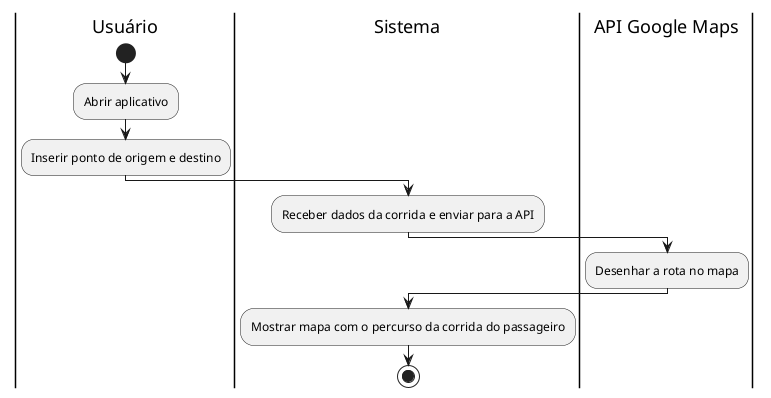 @startuml
|Usuário|
start
:Abrir aplicativo;
:Inserir ponto de origem e destino;

|Sistema|
:Receber dados da corrida e enviar para a API;

|API Google Maps|
:Desenhar a rota no mapa;

|Sistema|
:Mostrar mapa com o percurso da corrida do passageiro;
stop
@enduml
